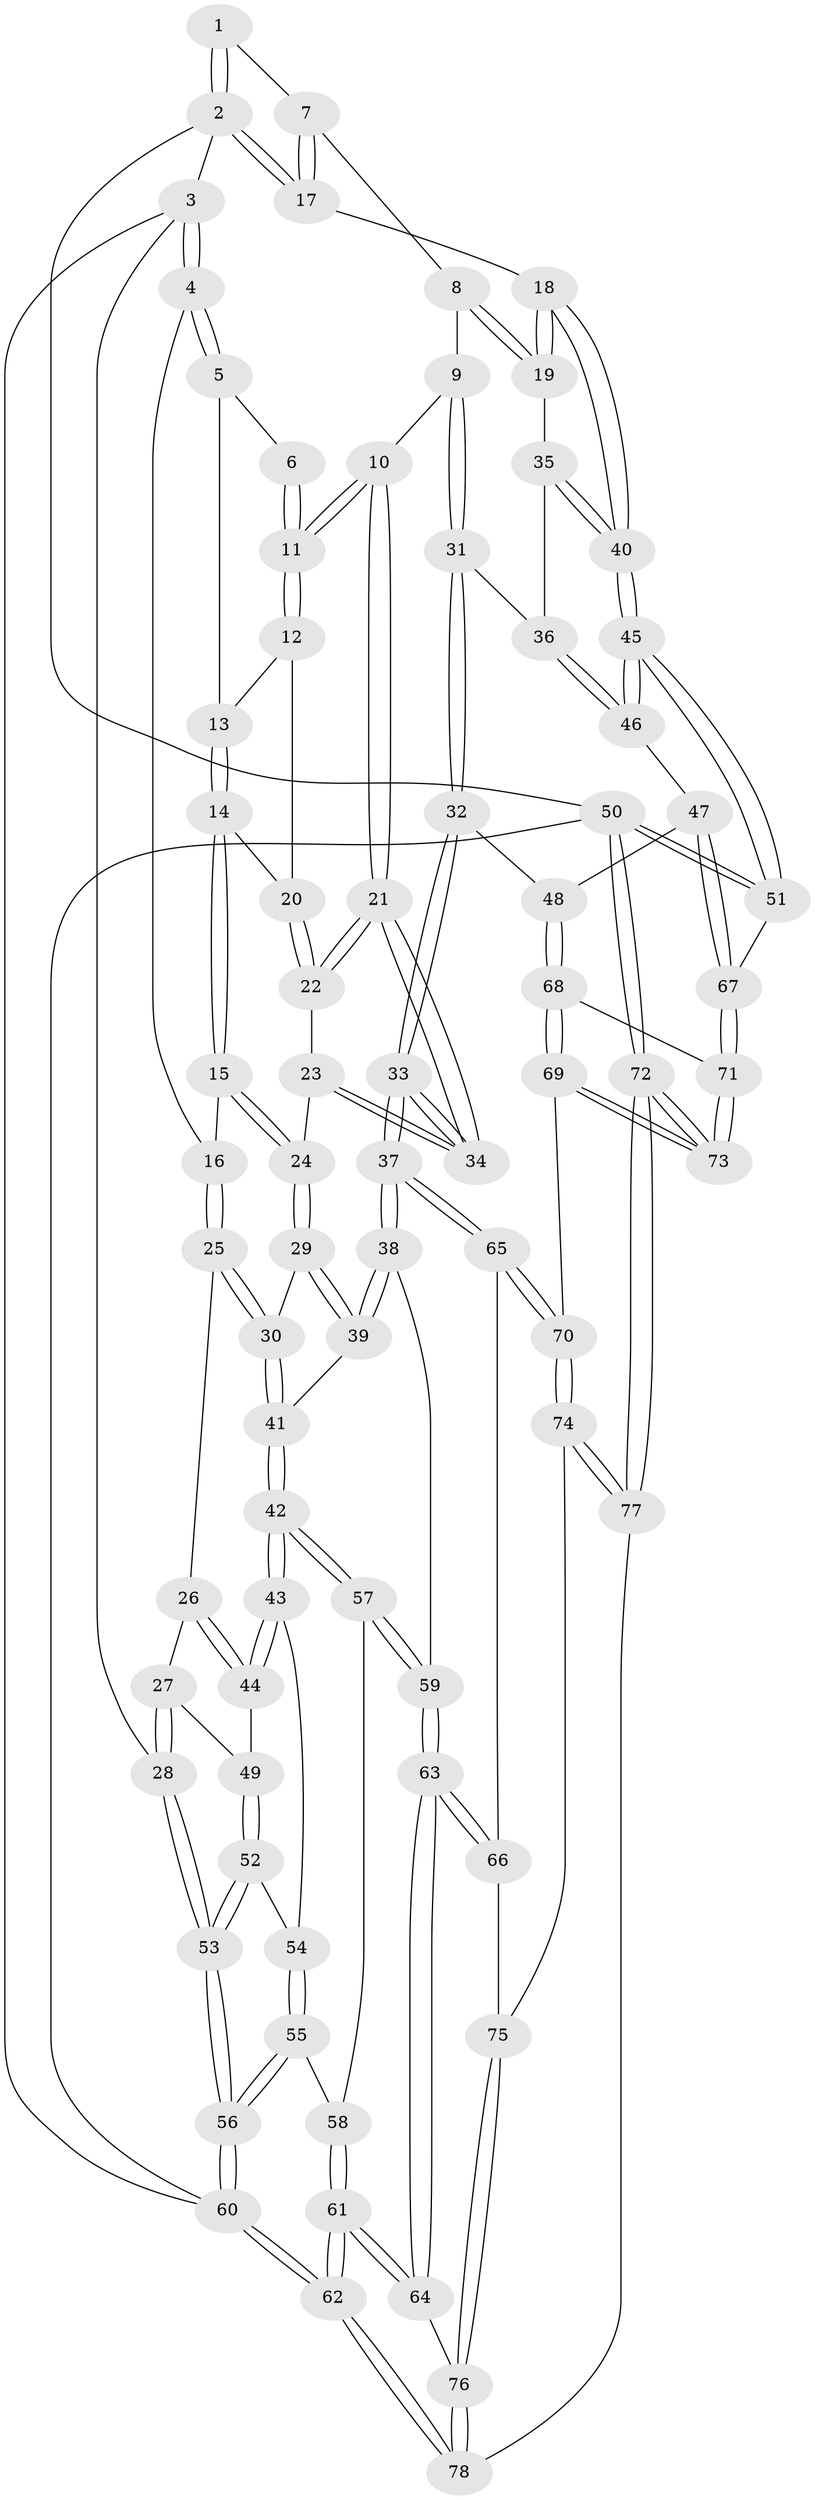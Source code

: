 // Generated by graph-tools (version 1.1) at 2025/38/03/09/25 02:38:54]
// undirected, 78 vertices, 192 edges
graph export_dot {
graph [start="1"]
  node [color=gray90,style=filled];
  1 [pos="+0.6938938849116701+0"];
  2 [pos="+1+0"];
  3 [pos="+0+0"];
  4 [pos="+0+0"];
  5 [pos="+0.3689054423471813+0"];
  6 [pos="+0.6907760796985467+0"];
  7 [pos="+0.825057976746094+0.10775593952337105"];
  8 [pos="+0.8199981498106426+0.1958133319649405"];
  9 [pos="+0.7786072185688596+0.27160867092841573"];
  10 [pos="+0.6189985311555228+0.22937969733982697"];
  11 [pos="+0.6167953778169781+0.22708318625447316"];
  12 [pos="+0.5217046751890464+0.2102503029344412"];
  13 [pos="+0.41758086151247586+0.06358602576781827"];
  14 [pos="+0.3120805414952285+0.2507030260991895"];
  15 [pos="+0.30160761019761406+0.25827679896736766"];
  16 [pos="+0.16364028777130515+0.2302029608178379"];
  17 [pos="+1+0"];
  18 [pos="+1+0.10374513925743463"];
  19 [pos="+1+0.15911857612256405"];
  20 [pos="+0.4945209260813439+0.23252217062708688"];
  21 [pos="+0.572863516443444+0.3927410463681388"];
  22 [pos="+0.4591073467404029+0.30689349557246537"];
  23 [pos="+0.4146866045708181+0.36807598664884844"];
  24 [pos="+0.36513511210148797+0.37231803709377775"];
  25 [pos="+0.12866034897819376+0.3575697400849891"];
  26 [pos="+0.09290094933029609+0.3785234271369221"];
  27 [pos="+0+0.4032406770209699"];
  28 [pos="+0+0.42516855946820187"];
  29 [pos="+0.3466704464058481+0.4045478969521412"];
  30 [pos="+0.20505951286230048+0.4378341864779472"];
  31 [pos="+0.8181170107670143+0.3494423654793543"];
  32 [pos="+0.7098733858439116+0.5705557539480619"];
  33 [pos="+0.5966203366989852+0.5816375162584823"];
  34 [pos="+0.5602039082878908+0.4709115017723308"];
  35 [pos="+0.8614156489091522+0.3518197265122189"];
  36 [pos="+0.8360391474123188+0.3519764043805069"];
  37 [pos="+0.5538725762125907+0.618333138498369"];
  38 [pos="+0.417053315608197+0.5737415809244629"];
  39 [pos="+0.37190404108318886+0.5325659608853984"];
  40 [pos="+1+0.5366031508754187"];
  41 [pos="+0.21603604197874265+0.5356871364269091"];
  42 [pos="+0.20654964189842603+0.5526620350139715"];
  43 [pos="+0.12126714406354071+0.5481841692233255"];
  44 [pos="+0.09436816786402981+0.5077846321866011"];
  45 [pos="+1+0.5936125324556333"];
  46 [pos="+0.9848502421786277+0.5915915673535856"];
  47 [pos="+0.818542392041669+0.6174005478722572"];
  48 [pos="+0.7768781844760715+0.617303383705959"];
  49 [pos="+0.05100347653615659+0.5191417983761394"];
  50 [pos="+1+1"];
  51 [pos="+1+0.6189909016287852"];
  52 [pos="+0.04027843120865951+0.5409098407667781"];
  53 [pos="+0+0.5866030257703326"];
  54 [pos="+0.08263108563373461+0.5772296354971309"];
  55 [pos="+0.055510395333767344+0.6583463172255588"];
  56 [pos="+0+0.7490261261228445"];
  57 [pos="+0.21083788685184748+0.6296836997370638"];
  58 [pos="+0.118800732097687+0.6739466230253599"];
  59 [pos="+0.25849050609991914+0.6742087032561207"];
  60 [pos="+0+1"];
  61 [pos="+0.17497700295758767+0.9000012936556006"];
  62 [pos="+0+1"];
  63 [pos="+0.29159611347857284+0.8097222069410465"];
  64 [pos="+0.26349470805661057+0.8408876065960362"];
  65 [pos="+0.5524711669502146+0.6233475195289622"];
  66 [pos="+0.40951275702529827+0.7875004015423236"];
  67 [pos="+0.9464475319060345+0.7701674003856164"];
  68 [pos="+0.7927135544514834+0.7296311107308148"];
  69 [pos="+0.7004570291567919+0.8783558036930882"];
  70 [pos="+0.6343097376605037+0.862889590630951"];
  71 [pos="+0.8934817219274713+0.8433796202882912"];
  72 [pos="+1+1"];
  73 [pos="+0.9249575104746244+1"];
  74 [pos="+0.575899262261123+0.9140121473812349"];
  75 [pos="+0.4487826665460623+0.8511975612891554"];
  76 [pos="+0.42658987680670396+0.9935430628150614"];
  77 [pos="+0.504120642144096+1"];
  78 [pos="+0.48347115050292255+1"];
  1 -- 2;
  1 -- 2;
  1 -- 7;
  2 -- 3;
  2 -- 17;
  2 -- 17;
  2 -- 50;
  3 -- 4;
  3 -- 4;
  3 -- 28;
  3 -- 60;
  4 -- 5;
  4 -- 5;
  4 -- 16;
  5 -- 6;
  5 -- 13;
  6 -- 11;
  6 -- 11;
  7 -- 8;
  7 -- 17;
  7 -- 17;
  8 -- 9;
  8 -- 19;
  8 -- 19;
  9 -- 10;
  9 -- 31;
  9 -- 31;
  10 -- 11;
  10 -- 11;
  10 -- 21;
  10 -- 21;
  11 -- 12;
  11 -- 12;
  12 -- 13;
  12 -- 20;
  13 -- 14;
  13 -- 14;
  14 -- 15;
  14 -- 15;
  14 -- 20;
  15 -- 16;
  15 -- 24;
  15 -- 24;
  16 -- 25;
  16 -- 25;
  17 -- 18;
  18 -- 19;
  18 -- 19;
  18 -- 40;
  18 -- 40;
  19 -- 35;
  20 -- 22;
  20 -- 22;
  21 -- 22;
  21 -- 22;
  21 -- 34;
  21 -- 34;
  22 -- 23;
  23 -- 24;
  23 -- 34;
  23 -- 34;
  24 -- 29;
  24 -- 29;
  25 -- 26;
  25 -- 30;
  25 -- 30;
  26 -- 27;
  26 -- 44;
  26 -- 44;
  27 -- 28;
  27 -- 28;
  27 -- 49;
  28 -- 53;
  28 -- 53;
  29 -- 30;
  29 -- 39;
  29 -- 39;
  30 -- 41;
  30 -- 41;
  31 -- 32;
  31 -- 32;
  31 -- 36;
  32 -- 33;
  32 -- 33;
  32 -- 48;
  33 -- 34;
  33 -- 34;
  33 -- 37;
  33 -- 37;
  35 -- 36;
  35 -- 40;
  35 -- 40;
  36 -- 46;
  36 -- 46;
  37 -- 38;
  37 -- 38;
  37 -- 65;
  37 -- 65;
  38 -- 39;
  38 -- 39;
  38 -- 59;
  39 -- 41;
  40 -- 45;
  40 -- 45;
  41 -- 42;
  41 -- 42;
  42 -- 43;
  42 -- 43;
  42 -- 57;
  42 -- 57;
  43 -- 44;
  43 -- 44;
  43 -- 54;
  44 -- 49;
  45 -- 46;
  45 -- 46;
  45 -- 51;
  45 -- 51;
  46 -- 47;
  47 -- 48;
  47 -- 67;
  47 -- 67;
  48 -- 68;
  48 -- 68;
  49 -- 52;
  49 -- 52;
  50 -- 51;
  50 -- 51;
  50 -- 72;
  50 -- 72;
  50 -- 60;
  51 -- 67;
  52 -- 53;
  52 -- 53;
  52 -- 54;
  53 -- 56;
  53 -- 56;
  54 -- 55;
  54 -- 55;
  55 -- 56;
  55 -- 56;
  55 -- 58;
  56 -- 60;
  56 -- 60;
  57 -- 58;
  57 -- 59;
  57 -- 59;
  58 -- 61;
  58 -- 61;
  59 -- 63;
  59 -- 63;
  60 -- 62;
  60 -- 62;
  61 -- 62;
  61 -- 62;
  61 -- 64;
  61 -- 64;
  62 -- 78;
  62 -- 78;
  63 -- 64;
  63 -- 64;
  63 -- 66;
  63 -- 66;
  64 -- 76;
  65 -- 66;
  65 -- 70;
  65 -- 70;
  66 -- 75;
  67 -- 71;
  67 -- 71;
  68 -- 69;
  68 -- 69;
  68 -- 71;
  69 -- 70;
  69 -- 73;
  69 -- 73;
  70 -- 74;
  70 -- 74;
  71 -- 73;
  71 -- 73;
  72 -- 73;
  72 -- 73;
  72 -- 77;
  72 -- 77;
  74 -- 75;
  74 -- 77;
  74 -- 77;
  75 -- 76;
  75 -- 76;
  76 -- 78;
  76 -- 78;
  77 -- 78;
}
